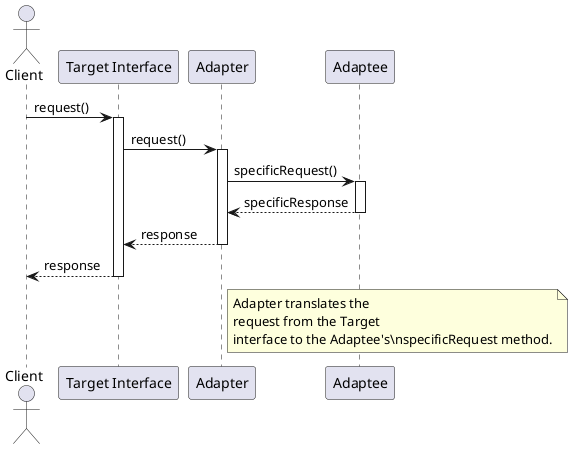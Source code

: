 @startuml AdapterPatternSequenceDiagram

actor Client
participant "Target Interface" as Target
participant "Adapter" as Adapter
participant "Adaptee" as Adaptee

Client -> Target : request()
activate Target

Target -> Adapter : request()
activate Adapter

Adapter -> Adaptee : specificRequest()
activate Adaptee

Adaptee --> Adapter : specificResponse
deactivate Adaptee

Adapter --> Target : response
deactivate Adapter

Target --> Client : response
deactivate Target

note right of Adapter
  Adapter translates the
  request from the Target
  interface to the Adaptee's\nspecificRequest method.
end note

@enduml
